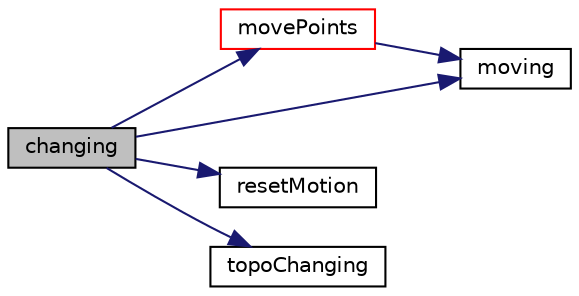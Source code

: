 digraph "changing"
{
  bgcolor="transparent";
  edge [fontname="Helvetica",fontsize="10",labelfontname="Helvetica",labelfontsize="10"];
  node [fontname="Helvetica",fontsize="10",shape=record];
  rankdir="LR";
  Node1 [label="changing",height=0.2,width=0.4,color="black", fillcolor="grey75", style="filled", fontcolor="black"];
  Node1 -> Node2 [color="midnightblue",fontsize="10",style="solid",fontname="Helvetica"];
  Node2 [label="movePoints",height=0.2,width=0.4,color="red",URL="$a01961.html#a3693c648bea2e99054cbbb75d4bf4e4d",tooltip="Move points, returns volumes swept by faces in motion. "];
  Node2 -> Node3 [color="midnightblue",fontsize="10",style="solid",fontname="Helvetica"];
  Node3 [label="moving",height=0.2,width=0.4,color="black",URL="$a01961.html#acf4d608f7e0fe874d68b2d9c15e73974",tooltip="Is mesh moving. "];
  Node1 -> Node3 [color="midnightblue",fontsize="10",style="solid",fontname="Helvetica"];
  Node1 -> Node4 [color="midnightblue",fontsize="10",style="solid",fontname="Helvetica"];
  Node4 [label="resetMotion",height=0.2,width=0.4,color="black",URL="$a01961.html#a1a1f29f9039b5987cc6e8109f5827c1c",tooltip="Reset motion. "];
  Node1 -> Node5 [color="midnightblue",fontsize="10",style="solid",fontname="Helvetica"];
  Node5 [label="topoChanging",height=0.2,width=0.4,color="black",URL="$a01961.html#a6e4cfd2cc1ab44515daffc62be52959a",tooltip="Is mesh topology changing. "];
}
